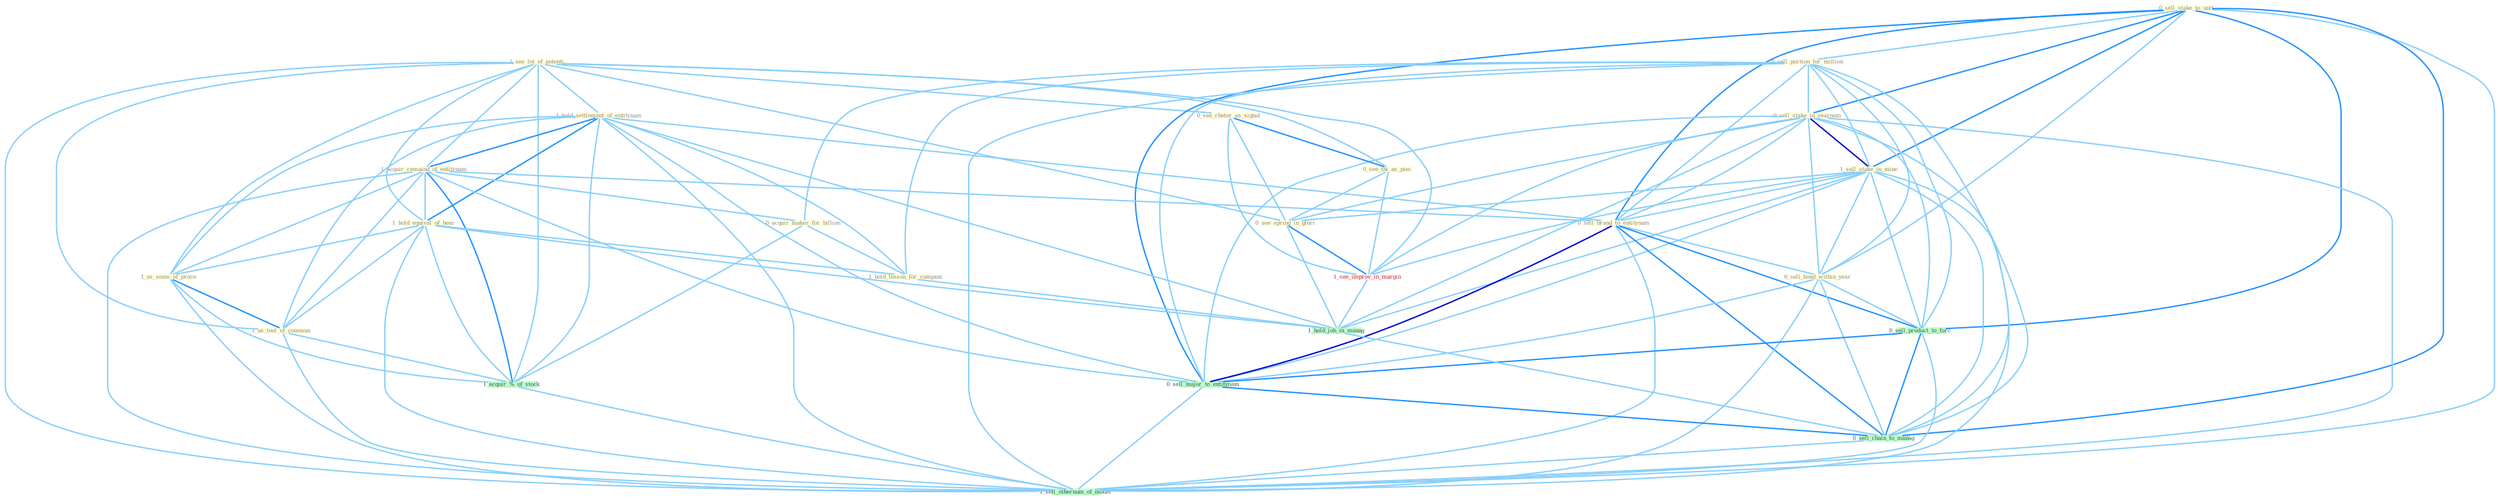 Graph G{ 
    node
    [shape=polygon,style=filled,width=.5,height=.06,color="#BDFCC9",fixedsize=true,fontsize=4,
    fontcolor="#2f4f4f"];
    {node
    [color="#ffffe0", fontcolor="#8b7d6b"] "1_see_lot_of_potenti " "0_sell_stake_to_unit " "0_sell_portion_for_million " "0_sell_stake_in_yearnum " "1_sell_stake_in_mine " "1_hold_settlement_of_entitynam " "1_acquir_remaind_of_entitynam " "0_acquir_maker_for_billion " "1_hold_equival_of_hear " "0_see_rhetor_as_signal " "1_us_some_of_proce " "0_see_thi_as_piec " "0_see_spring_in_glori " "1_us_tool_of_commun " "0_sell_brand_to_entitynam " "1_hold_lesson_for_compani " "0_sell_bond_within_year "}
{node [color="#fff0f5", fontcolor="#b22222"] "1_see_improv_in_margin "}
edge [color="#B0E2FF"];

	"1_see_lot_of_potenti " -- "1_hold_settlement_of_entitynam " [w="1", color="#87cefa" ];
	"1_see_lot_of_potenti " -- "1_acquir_remaind_of_entitynam " [w="1", color="#87cefa" ];
	"1_see_lot_of_potenti " -- "1_hold_equival_of_hear " [w="1", color="#87cefa" ];
	"1_see_lot_of_potenti " -- "0_see_rhetor_as_signal " [w="1", color="#87cefa" ];
	"1_see_lot_of_potenti " -- "1_us_some_of_proce " [w="1", color="#87cefa" ];
	"1_see_lot_of_potenti " -- "0_see_thi_as_piec " [w="1", color="#87cefa" ];
	"1_see_lot_of_potenti " -- "0_see_spring_in_glori " [w="1", color="#87cefa" ];
	"1_see_lot_of_potenti " -- "1_us_tool_of_commun " [w="1", color="#87cefa" ];
	"1_see_lot_of_potenti " -- "1_see_improv_in_margin " [w="1", color="#87cefa" ];
	"1_see_lot_of_potenti " -- "1_acquir_%_of_stock " [w="1", color="#87cefa" ];
	"1_see_lot_of_potenti " -- "1_sell_othernum_of_model " [w="1", color="#87cefa" ];
	"0_sell_stake_to_unit " -- "0_sell_portion_for_million " [w="1", color="#87cefa" ];
	"0_sell_stake_to_unit " -- "0_sell_stake_in_yearnum " [w="2", color="#1e90ff" , len=0.8];
	"0_sell_stake_to_unit " -- "1_sell_stake_in_mine " [w="2", color="#1e90ff" , len=0.8];
	"0_sell_stake_to_unit " -- "0_sell_brand_to_entitynam " [w="2", color="#1e90ff" , len=0.8];
	"0_sell_stake_to_unit " -- "0_sell_bond_within_year " [w="1", color="#87cefa" ];
	"0_sell_stake_to_unit " -- "0_sell_product_to_forc " [w="2", color="#1e90ff" , len=0.8];
	"0_sell_stake_to_unit " -- "0_sell_major_to_entitynam " [w="2", color="#1e90ff" , len=0.8];
	"0_sell_stake_to_unit " -- "0_sell_chain_to_manag " [w="2", color="#1e90ff" , len=0.8];
	"0_sell_stake_to_unit " -- "1_sell_othernum_of_model " [w="1", color="#87cefa" ];
	"0_sell_portion_for_million " -- "0_sell_stake_in_yearnum " [w="1", color="#87cefa" ];
	"0_sell_portion_for_million " -- "1_sell_stake_in_mine " [w="1", color="#87cefa" ];
	"0_sell_portion_for_million " -- "0_acquir_maker_for_billion " [w="1", color="#87cefa" ];
	"0_sell_portion_for_million " -- "0_sell_brand_to_entitynam " [w="1", color="#87cefa" ];
	"0_sell_portion_for_million " -- "1_hold_lesson_for_compani " [w="1", color="#87cefa" ];
	"0_sell_portion_for_million " -- "0_sell_bond_within_year " [w="1", color="#87cefa" ];
	"0_sell_portion_for_million " -- "0_sell_product_to_forc " [w="1", color="#87cefa" ];
	"0_sell_portion_for_million " -- "0_sell_major_to_entitynam " [w="1", color="#87cefa" ];
	"0_sell_portion_for_million " -- "0_sell_chain_to_manag " [w="1", color="#87cefa" ];
	"0_sell_portion_for_million " -- "1_sell_othernum_of_model " [w="1", color="#87cefa" ];
	"0_sell_stake_in_yearnum " -- "1_sell_stake_in_mine " [w="3", color="#0000cd" , len=0.6];
	"0_sell_stake_in_yearnum " -- "0_see_spring_in_glori " [w="1", color="#87cefa" ];
	"0_sell_stake_in_yearnum " -- "0_sell_brand_to_entitynam " [w="1", color="#87cefa" ];
	"0_sell_stake_in_yearnum " -- "0_sell_bond_within_year " [w="1", color="#87cefa" ];
	"0_sell_stake_in_yearnum " -- "1_see_improv_in_margin " [w="1", color="#87cefa" ];
	"0_sell_stake_in_yearnum " -- "1_hold_job_in_manag " [w="1", color="#87cefa" ];
	"0_sell_stake_in_yearnum " -- "0_sell_product_to_forc " [w="1", color="#87cefa" ];
	"0_sell_stake_in_yearnum " -- "0_sell_major_to_entitynam " [w="1", color="#87cefa" ];
	"0_sell_stake_in_yearnum " -- "0_sell_chain_to_manag " [w="1", color="#87cefa" ];
	"0_sell_stake_in_yearnum " -- "1_sell_othernum_of_model " [w="1", color="#87cefa" ];
	"1_sell_stake_in_mine " -- "0_see_spring_in_glori " [w="1", color="#87cefa" ];
	"1_sell_stake_in_mine " -- "0_sell_brand_to_entitynam " [w="1", color="#87cefa" ];
	"1_sell_stake_in_mine " -- "0_sell_bond_within_year " [w="1", color="#87cefa" ];
	"1_sell_stake_in_mine " -- "1_see_improv_in_margin " [w="1", color="#87cefa" ];
	"1_sell_stake_in_mine " -- "1_hold_job_in_manag " [w="1", color="#87cefa" ];
	"1_sell_stake_in_mine " -- "0_sell_product_to_forc " [w="1", color="#87cefa" ];
	"1_sell_stake_in_mine " -- "0_sell_major_to_entitynam " [w="1", color="#87cefa" ];
	"1_sell_stake_in_mine " -- "0_sell_chain_to_manag " [w="1", color="#87cefa" ];
	"1_sell_stake_in_mine " -- "1_sell_othernum_of_model " [w="1", color="#87cefa" ];
	"1_hold_settlement_of_entitynam " -- "1_acquir_remaind_of_entitynam " [w="2", color="#1e90ff" , len=0.8];
	"1_hold_settlement_of_entitynam " -- "1_hold_equival_of_hear " [w="2", color="#1e90ff" , len=0.8];
	"1_hold_settlement_of_entitynam " -- "1_us_some_of_proce " [w="1", color="#87cefa" ];
	"1_hold_settlement_of_entitynam " -- "1_us_tool_of_commun " [w="1", color="#87cefa" ];
	"1_hold_settlement_of_entitynam " -- "0_sell_brand_to_entitynam " [w="1", color="#87cefa" ];
	"1_hold_settlement_of_entitynam " -- "1_hold_lesson_for_compani " [w="1", color="#87cefa" ];
	"1_hold_settlement_of_entitynam " -- "1_acquir_%_of_stock " [w="1", color="#87cefa" ];
	"1_hold_settlement_of_entitynam " -- "1_hold_job_in_manag " [w="1", color="#87cefa" ];
	"1_hold_settlement_of_entitynam " -- "0_sell_major_to_entitynam " [w="1", color="#87cefa" ];
	"1_hold_settlement_of_entitynam " -- "1_sell_othernum_of_model " [w="1", color="#87cefa" ];
	"1_acquir_remaind_of_entitynam " -- "0_acquir_maker_for_billion " [w="1", color="#87cefa" ];
	"1_acquir_remaind_of_entitynam " -- "1_hold_equival_of_hear " [w="1", color="#87cefa" ];
	"1_acquir_remaind_of_entitynam " -- "1_us_some_of_proce " [w="1", color="#87cefa" ];
	"1_acquir_remaind_of_entitynam " -- "1_us_tool_of_commun " [w="1", color="#87cefa" ];
	"1_acquir_remaind_of_entitynam " -- "0_sell_brand_to_entitynam " [w="1", color="#87cefa" ];
	"1_acquir_remaind_of_entitynam " -- "1_acquir_%_of_stock " [w="2", color="#1e90ff" , len=0.8];
	"1_acquir_remaind_of_entitynam " -- "0_sell_major_to_entitynam " [w="1", color="#87cefa" ];
	"1_acquir_remaind_of_entitynam " -- "1_sell_othernum_of_model " [w="1", color="#87cefa" ];
	"0_acquir_maker_for_billion " -- "1_hold_lesson_for_compani " [w="1", color="#87cefa" ];
	"0_acquir_maker_for_billion " -- "1_acquir_%_of_stock " [w="1", color="#87cefa" ];
	"1_hold_equival_of_hear " -- "1_us_some_of_proce " [w="1", color="#87cefa" ];
	"1_hold_equival_of_hear " -- "1_us_tool_of_commun " [w="1", color="#87cefa" ];
	"1_hold_equival_of_hear " -- "1_hold_lesson_for_compani " [w="1", color="#87cefa" ];
	"1_hold_equival_of_hear " -- "1_acquir_%_of_stock " [w="1", color="#87cefa" ];
	"1_hold_equival_of_hear " -- "1_hold_job_in_manag " [w="1", color="#87cefa" ];
	"1_hold_equival_of_hear " -- "1_sell_othernum_of_model " [w="1", color="#87cefa" ];
	"0_see_rhetor_as_signal " -- "0_see_thi_as_piec " [w="2", color="#1e90ff" , len=0.8];
	"0_see_rhetor_as_signal " -- "0_see_spring_in_glori " [w="1", color="#87cefa" ];
	"0_see_rhetor_as_signal " -- "1_see_improv_in_margin " [w="1", color="#87cefa" ];
	"1_us_some_of_proce " -- "1_us_tool_of_commun " [w="2", color="#1e90ff" , len=0.8];
	"1_us_some_of_proce " -- "1_acquir_%_of_stock " [w="1", color="#87cefa" ];
	"1_us_some_of_proce " -- "1_sell_othernum_of_model " [w="1", color="#87cefa" ];
	"0_see_thi_as_piec " -- "0_see_spring_in_glori " [w="1", color="#87cefa" ];
	"0_see_thi_as_piec " -- "1_see_improv_in_margin " [w="1", color="#87cefa" ];
	"0_see_spring_in_glori " -- "1_see_improv_in_margin " [w="2", color="#1e90ff" , len=0.8];
	"0_see_spring_in_glori " -- "1_hold_job_in_manag " [w="1", color="#87cefa" ];
	"1_us_tool_of_commun " -- "1_acquir_%_of_stock " [w="1", color="#87cefa" ];
	"1_us_tool_of_commun " -- "1_sell_othernum_of_model " [w="1", color="#87cefa" ];
	"0_sell_brand_to_entitynam " -- "0_sell_bond_within_year " [w="1", color="#87cefa" ];
	"0_sell_brand_to_entitynam " -- "0_sell_product_to_forc " [w="2", color="#1e90ff" , len=0.8];
	"0_sell_brand_to_entitynam " -- "0_sell_major_to_entitynam " [w="3", color="#0000cd" , len=0.6];
	"0_sell_brand_to_entitynam " -- "0_sell_chain_to_manag " [w="2", color="#1e90ff" , len=0.8];
	"0_sell_brand_to_entitynam " -- "1_sell_othernum_of_model " [w="1", color="#87cefa" ];
	"1_hold_lesson_for_compani " -- "1_hold_job_in_manag " [w="1", color="#87cefa" ];
	"0_sell_bond_within_year " -- "0_sell_product_to_forc " [w="1", color="#87cefa" ];
	"0_sell_bond_within_year " -- "0_sell_major_to_entitynam " [w="1", color="#87cefa" ];
	"0_sell_bond_within_year " -- "0_sell_chain_to_manag " [w="1", color="#87cefa" ];
	"0_sell_bond_within_year " -- "1_sell_othernum_of_model " [w="1", color="#87cefa" ];
	"1_see_improv_in_margin " -- "1_hold_job_in_manag " [w="1", color="#87cefa" ];
	"1_acquir_%_of_stock " -- "1_sell_othernum_of_model " [w="1", color="#87cefa" ];
	"1_hold_job_in_manag " -- "0_sell_chain_to_manag " [w="1", color="#87cefa" ];
	"0_sell_product_to_forc " -- "0_sell_major_to_entitynam " [w="2", color="#1e90ff" , len=0.8];
	"0_sell_product_to_forc " -- "0_sell_chain_to_manag " [w="2", color="#1e90ff" , len=0.8];
	"0_sell_product_to_forc " -- "1_sell_othernum_of_model " [w="1", color="#87cefa" ];
	"0_sell_major_to_entitynam " -- "0_sell_chain_to_manag " [w="2", color="#1e90ff" , len=0.8];
	"0_sell_major_to_entitynam " -- "1_sell_othernum_of_model " [w="1", color="#87cefa" ];
	"0_sell_chain_to_manag " -- "1_sell_othernum_of_model " [w="1", color="#87cefa" ];
}
